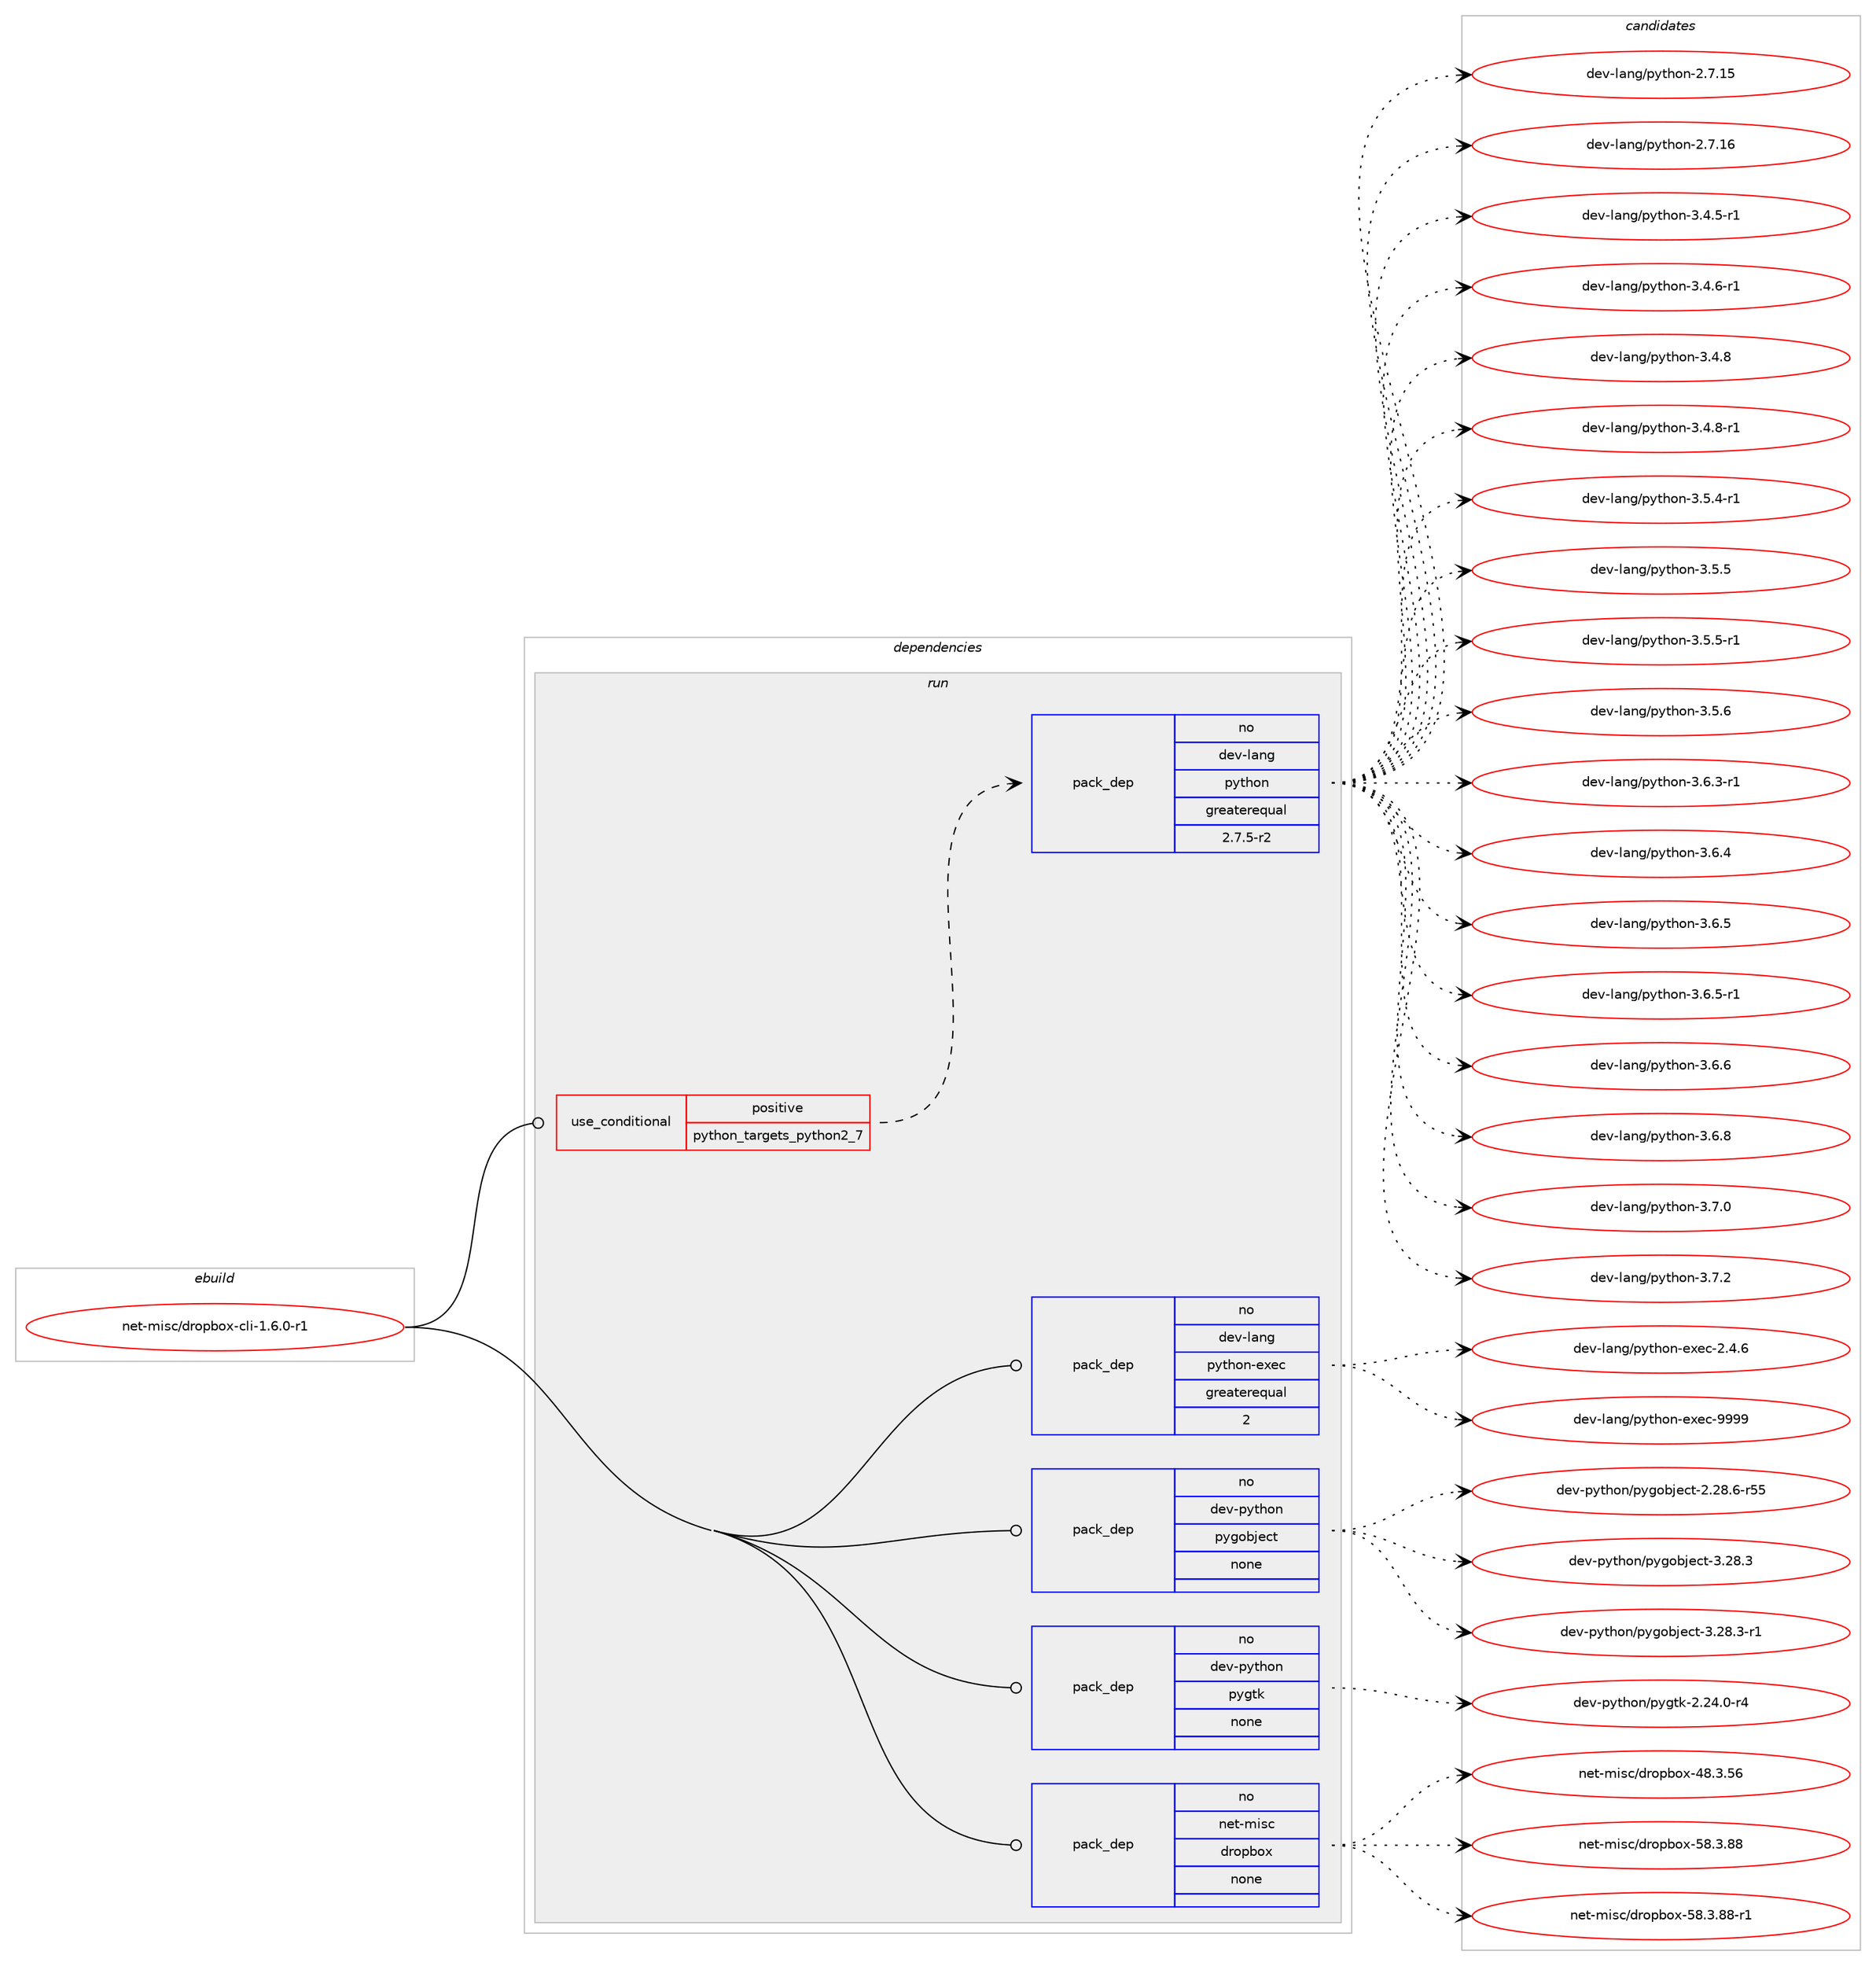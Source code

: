 digraph prolog {

# *************
# Graph options
# *************

newrank=true;
concentrate=true;
compound=true;
graph [rankdir=LR,fontname=Helvetica,fontsize=10,ranksep=1.5];#, ranksep=2.5, nodesep=0.2];
edge  [arrowhead=vee];
node  [fontname=Helvetica,fontsize=10];

# **********
# The ebuild
# **********

subgraph cluster_leftcol {
color=gray;
rank=same;
label=<<i>ebuild</i>>;
id [label="net-misc/dropbox-cli-1.6.0-r1", color=red, width=4, href="../net-misc/dropbox-cli-1.6.0-r1.svg"];
}

# ****************
# The dependencies
# ****************

subgraph cluster_midcol {
color=gray;
label=<<i>dependencies</i>>;
subgraph cluster_compile {
fillcolor="#eeeeee";
style=filled;
label=<<i>compile</i>>;
}
subgraph cluster_compileandrun {
fillcolor="#eeeeee";
style=filled;
label=<<i>compile and run</i>>;
}
subgraph cluster_run {
fillcolor="#eeeeee";
style=filled;
label=<<i>run</i>>;
subgraph cond448159 {
dependency1667249 [label=<<TABLE BORDER="0" CELLBORDER="1" CELLSPACING="0" CELLPADDING="4"><TR><TD ROWSPAN="3" CELLPADDING="10">use_conditional</TD></TR><TR><TD>positive</TD></TR><TR><TD>python_targets_python2_7</TD></TR></TABLE>>, shape=none, color=red];
subgraph pack1191975 {
dependency1667250 [label=<<TABLE BORDER="0" CELLBORDER="1" CELLSPACING="0" CELLPADDING="4" WIDTH="220"><TR><TD ROWSPAN="6" CELLPADDING="30">pack_dep</TD></TR><TR><TD WIDTH="110">no</TD></TR><TR><TD>dev-lang</TD></TR><TR><TD>python</TD></TR><TR><TD>greaterequal</TD></TR><TR><TD>2.7.5-r2</TD></TR></TABLE>>, shape=none, color=blue];
}
dependency1667249:e -> dependency1667250:w [weight=20,style="dashed",arrowhead="vee"];
}
id:e -> dependency1667249:w [weight=20,style="solid",arrowhead="odot"];
subgraph pack1191976 {
dependency1667251 [label=<<TABLE BORDER="0" CELLBORDER="1" CELLSPACING="0" CELLPADDING="4" WIDTH="220"><TR><TD ROWSPAN="6" CELLPADDING="30">pack_dep</TD></TR><TR><TD WIDTH="110">no</TD></TR><TR><TD>dev-lang</TD></TR><TR><TD>python-exec</TD></TR><TR><TD>greaterequal</TD></TR><TR><TD>2</TD></TR></TABLE>>, shape=none, color=blue];
}
id:e -> dependency1667251:w [weight=20,style="solid",arrowhead="odot"];
subgraph pack1191977 {
dependency1667252 [label=<<TABLE BORDER="0" CELLBORDER="1" CELLSPACING="0" CELLPADDING="4" WIDTH="220"><TR><TD ROWSPAN="6" CELLPADDING="30">pack_dep</TD></TR><TR><TD WIDTH="110">no</TD></TR><TR><TD>dev-python</TD></TR><TR><TD>pygobject</TD></TR><TR><TD>none</TD></TR><TR><TD></TD></TR></TABLE>>, shape=none, color=blue];
}
id:e -> dependency1667252:w [weight=20,style="solid",arrowhead="odot"];
subgraph pack1191978 {
dependency1667253 [label=<<TABLE BORDER="0" CELLBORDER="1" CELLSPACING="0" CELLPADDING="4" WIDTH="220"><TR><TD ROWSPAN="6" CELLPADDING="30">pack_dep</TD></TR><TR><TD WIDTH="110">no</TD></TR><TR><TD>dev-python</TD></TR><TR><TD>pygtk</TD></TR><TR><TD>none</TD></TR><TR><TD></TD></TR></TABLE>>, shape=none, color=blue];
}
id:e -> dependency1667253:w [weight=20,style="solid",arrowhead="odot"];
subgraph pack1191979 {
dependency1667254 [label=<<TABLE BORDER="0" CELLBORDER="1" CELLSPACING="0" CELLPADDING="4" WIDTH="220"><TR><TD ROWSPAN="6" CELLPADDING="30">pack_dep</TD></TR><TR><TD WIDTH="110">no</TD></TR><TR><TD>net-misc</TD></TR><TR><TD>dropbox</TD></TR><TR><TD>none</TD></TR><TR><TD></TD></TR></TABLE>>, shape=none, color=blue];
}
id:e -> dependency1667254:w [weight=20,style="solid",arrowhead="odot"];
}
}

# **************
# The candidates
# **************

subgraph cluster_choices {
rank=same;
color=gray;
label=<<i>candidates</i>>;

subgraph choice1191975 {
color=black;
nodesep=1;
choice10010111845108971101034711212111610411111045504655464953 [label="dev-lang/python-2.7.15", color=red, width=4,href="../dev-lang/python-2.7.15.svg"];
choice10010111845108971101034711212111610411111045504655464954 [label="dev-lang/python-2.7.16", color=red, width=4,href="../dev-lang/python-2.7.16.svg"];
choice1001011184510897110103471121211161041111104551465246534511449 [label="dev-lang/python-3.4.5-r1", color=red, width=4,href="../dev-lang/python-3.4.5-r1.svg"];
choice1001011184510897110103471121211161041111104551465246544511449 [label="dev-lang/python-3.4.6-r1", color=red, width=4,href="../dev-lang/python-3.4.6-r1.svg"];
choice100101118451089711010347112121116104111110455146524656 [label="dev-lang/python-3.4.8", color=red, width=4,href="../dev-lang/python-3.4.8.svg"];
choice1001011184510897110103471121211161041111104551465246564511449 [label="dev-lang/python-3.4.8-r1", color=red, width=4,href="../dev-lang/python-3.4.8-r1.svg"];
choice1001011184510897110103471121211161041111104551465346524511449 [label="dev-lang/python-3.5.4-r1", color=red, width=4,href="../dev-lang/python-3.5.4-r1.svg"];
choice100101118451089711010347112121116104111110455146534653 [label="dev-lang/python-3.5.5", color=red, width=4,href="../dev-lang/python-3.5.5.svg"];
choice1001011184510897110103471121211161041111104551465346534511449 [label="dev-lang/python-3.5.5-r1", color=red, width=4,href="../dev-lang/python-3.5.5-r1.svg"];
choice100101118451089711010347112121116104111110455146534654 [label="dev-lang/python-3.5.6", color=red, width=4,href="../dev-lang/python-3.5.6.svg"];
choice1001011184510897110103471121211161041111104551465446514511449 [label="dev-lang/python-3.6.3-r1", color=red, width=4,href="../dev-lang/python-3.6.3-r1.svg"];
choice100101118451089711010347112121116104111110455146544652 [label="dev-lang/python-3.6.4", color=red, width=4,href="../dev-lang/python-3.6.4.svg"];
choice100101118451089711010347112121116104111110455146544653 [label="dev-lang/python-3.6.5", color=red, width=4,href="../dev-lang/python-3.6.5.svg"];
choice1001011184510897110103471121211161041111104551465446534511449 [label="dev-lang/python-3.6.5-r1", color=red, width=4,href="../dev-lang/python-3.6.5-r1.svg"];
choice100101118451089711010347112121116104111110455146544654 [label="dev-lang/python-3.6.6", color=red, width=4,href="../dev-lang/python-3.6.6.svg"];
choice100101118451089711010347112121116104111110455146544656 [label="dev-lang/python-3.6.8", color=red, width=4,href="../dev-lang/python-3.6.8.svg"];
choice100101118451089711010347112121116104111110455146554648 [label="dev-lang/python-3.7.0", color=red, width=4,href="../dev-lang/python-3.7.0.svg"];
choice100101118451089711010347112121116104111110455146554650 [label="dev-lang/python-3.7.2", color=red, width=4,href="../dev-lang/python-3.7.2.svg"];
dependency1667250:e -> choice10010111845108971101034711212111610411111045504655464953:w [style=dotted,weight="100"];
dependency1667250:e -> choice10010111845108971101034711212111610411111045504655464954:w [style=dotted,weight="100"];
dependency1667250:e -> choice1001011184510897110103471121211161041111104551465246534511449:w [style=dotted,weight="100"];
dependency1667250:e -> choice1001011184510897110103471121211161041111104551465246544511449:w [style=dotted,weight="100"];
dependency1667250:e -> choice100101118451089711010347112121116104111110455146524656:w [style=dotted,weight="100"];
dependency1667250:e -> choice1001011184510897110103471121211161041111104551465246564511449:w [style=dotted,weight="100"];
dependency1667250:e -> choice1001011184510897110103471121211161041111104551465346524511449:w [style=dotted,weight="100"];
dependency1667250:e -> choice100101118451089711010347112121116104111110455146534653:w [style=dotted,weight="100"];
dependency1667250:e -> choice1001011184510897110103471121211161041111104551465346534511449:w [style=dotted,weight="100"];
dependency1667250:e -> choice100101118451089711010347112121116104111110455146534654:w [style=dotted,weight="100"];
dependency1667250:e -> choice1001011184510897110103471121211161041111104551465446514511449:w [style=dotted,weight="100"];
dependency1667250:e -> choice100101118451089711010347112121116104111110455146544652:w [style=dotted,weight="100"];
dependency1667250:e -> choice100101118451089711010347112121116104111110455146544653:w [style=dotted,weight="100"];
dependency1667250:e -> choice1001011184510897110103471121211161041111104551465446534511449:w [style=dotted,weight="100"];
dependency1667250:e -> choice100101118451089711010347112121116104111110455146544654:w [style=dotted,weight="100"];
dependency1667250:e -> choice100101118451089711010347112121116104111110455146544656:w [style=dotted,weight="100"];
dependency1667250:e -> choice100101118451089711010347112121116104111110455146554648:w [style=dotted,weight="100"];
dependency1667250:e -> choice100101118451089711010347112121116104111110455146554650:w [style=dotted,weight="100"];
}
subgraph choice1191976 {
color=black;
nodesep=1;
choice1001011184510897110103471121211161041111104510112010199455046524654 [label="dev-lang/python-exec-2.4.6", color=red, width=4,href="../dev-lang/python-exec-2.4.6.svg"];
choice10010111845108971101034711212111610411111045101120101994557575757 [label="dev-lang/python-exec-9999", color=red, width=4,href="../dev-lang/python-exec-9999.svg"];
dependency1667251:e -> choice1001011184510897110103471121211161041111104510112010199455046524654:w [style=dotted,weight="100"];
dependency1667251:e -> choice10010111845108971101034711212111610411111045101120101994557575757:w [style=dotted,weight="100"];
}
subgraph choice1191977 {
color=black;
nodesep=1;
choice1001011184511212111610411111047112121103111981061019911645504650564654451145353 [label="dev-python/pygobject-2.28.6-r55", color=red, width=4,href="../dev-python/pygobject-2.28.6-r55.svg"];
choice1001011184511212111610411111047112121103111981061019911645514650564651 [label="dev-python/pygobject-3.28.3", color=red, width=4,href="../dev-python/pygobject-3.28.3.svg"];
choice10010111845112121116104111110471121211031119810610199116455146505646514511449 [label="dev-python/pygobject-3.28.3-r1", color=red, width=4,href="../dev-python/pygobject-3.28.3-r1.svg"];
dependency1667252:e -> choice1001011184511212111610411111047112121103111981061019911645504650564654451145353:w [style=dotted,weight="100"];
dependency1667252:e -> choice1001011184511212111610411111047112121103111981061019911645514650564651:w [style=dotted,weight="100"];
dependency1667252:e -> choice10010111845112121116104111110471121211031119810610199116455146505646514511449:w [style=dotted,weight="100"];
}
subgraph choice1191978 {
color=black;
nodesep=1;
choice1001011184511212111610411111047112121103116107455046505246484511452 [label="dev-python/pygtk-2.24.0-r4", color=red, width=4,href="../dev-python/pygtk-2.24.0-r4.svg"];
dependency1667253:e -> choice1001011184511212111610411111047112121103116107455046505246484511452:w [style=dotted,weight="100"];
}
subgraph choice1191979 {
color=black;
nodesep=1;
choice110101116451091051159947100114111112981111204552564651465354 [label="net-misc/dropbox-48.3.56", color=red, width=4,href="../net-misc/dropbox-48.3.56.svg"];
choice110101116451091051159947100114111112981111204553564651465656 [label="net-misc/dropbox-58.3.88", color=red, width=4,href="../net-misc/dropbox-58.3.88.svg"];
choice1101011164510910511599471001141111129811112045535646514656564511449 [label="net-misc/dropbox-58.3.88-r1", color=red, width=4,href="../net-misc/dropbox-58.3.88-r1.svg"];
dependency1667254:e -> choice110101116451091051159947100114111112981111204552564651465354:w [style=dotted,weight="100"];
dependency1667254:e -> choice110101116451091051159947100114111112981111204553564651465656:w [style=dotted,weight="100"];
dependency1667254:e -> choice1101011164510910511599471001141111129811112045535646514656564511449:w [style=dotted,weight="100"];
}
}

}
